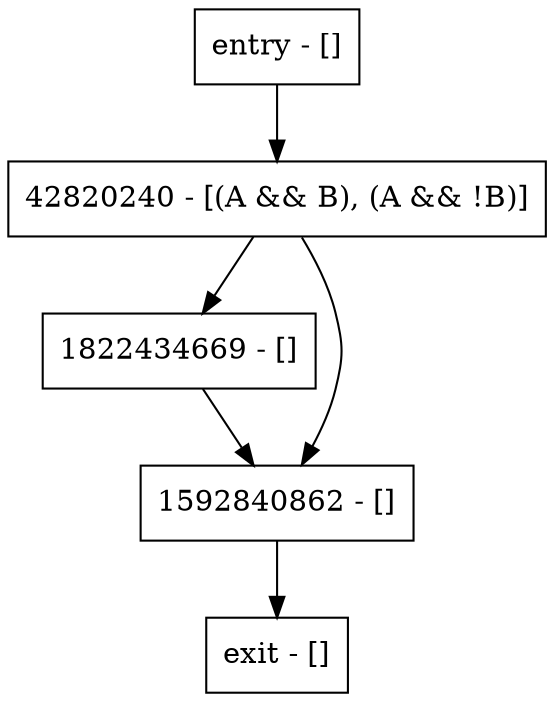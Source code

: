 digraph bar {
node [shape=record];
entry [label="entry - []"];
exit [label="exit - []"];
1822434669 [label="1822434669 - []"];
1592840862 [label="1592840862 - []"];
42820240 [label="42820240 - [(A && B), (A && !B)]"];
entry;
exit;
entry -> 42820240;
1822434669 -> 1592840862;
1592840862 -> exit;
42820240 -> 1822434669;
42820240 -> 1592840862;
}
